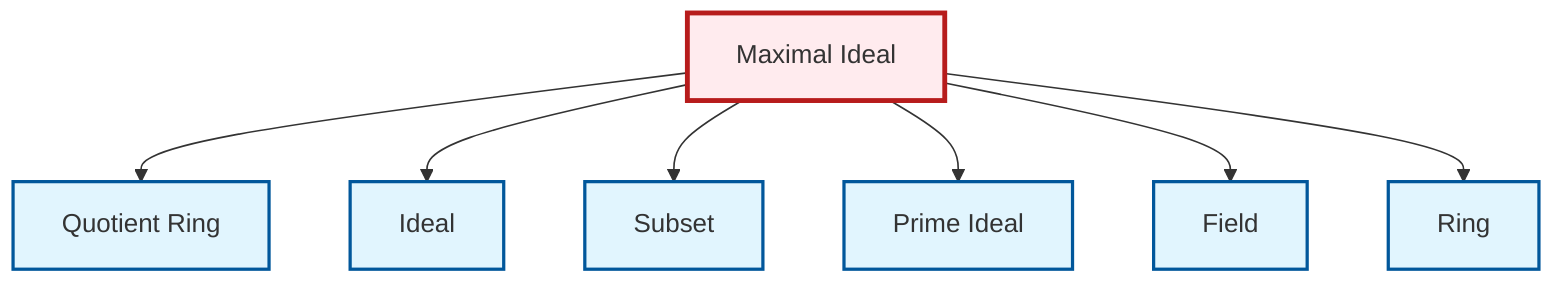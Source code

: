 graph TD
    classDef definition fill:#e1f5fe,stroke:#01579b,stroke-width:2px
    classDef theorem fill:#f3e5f5,stroke:#4a148c,stroke-width:2px
    classDef axiom fill:#fff3e0,stroke:#e65100,stroke-width:2px
    classDef example fill:#e8f5e9,stroke:#1b5e20,stroke-width:2px
    classDef current fill:#ffebee,stroke:#b71c1c,stroke-width:3px
    def-ring["Ring"]:::definition
    def-subset["Subset"]:::definition
    def-prime-ideal["Prime Ideal"]:::definition
    def-maximal-ideal["Maximal Ideal"]:::definition
    def-quotient-ring["Quotient Ring"]:::definition
    def-ideal["Ideal"]:::definition
    def-field["Field"]:::definition
    def-maximal-ideal --> def-quotient-ring
    def-maximal-ideal --> def-ideal
    def-maximal-ideal --> def-subset
    def-maximal-ideal --> def-prime-ideal
    def-maximal-ideal --> def-field
    def-maximal-ideal --> def-ring
    class def-maximal-ideal current